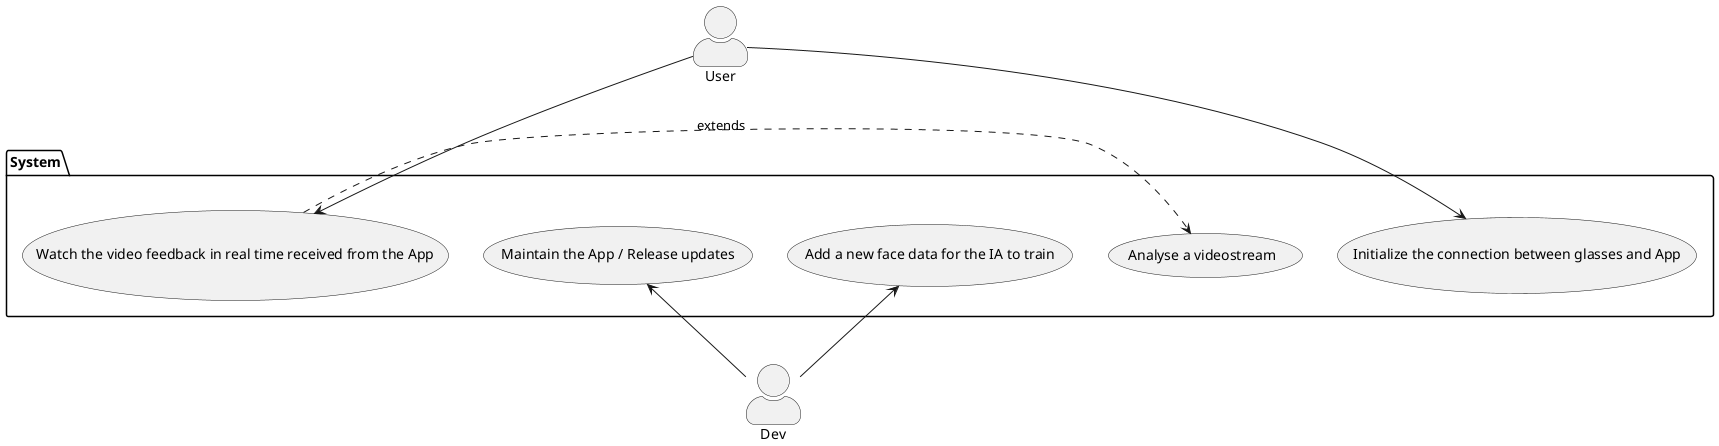 @startuml
skinparam actorStyle awesome
actor Dev as D
actor User as U

package System as A {
usecase "Add a new face data for the IA to train" as UC1
usecase "Initialize the connection between glasses and App" as UC2
usecase "Watch the video feedback in real time received from the App" as UC3
usecase "Analyse a videostream" as UC6
usecase "Maintain the App / Release updates" as UC5
(UC3) .> (UC6) : extends

}




U -down-> UC2
U -down-> UC3
D -up-> UC1
D -up-> UC5

@enduml
